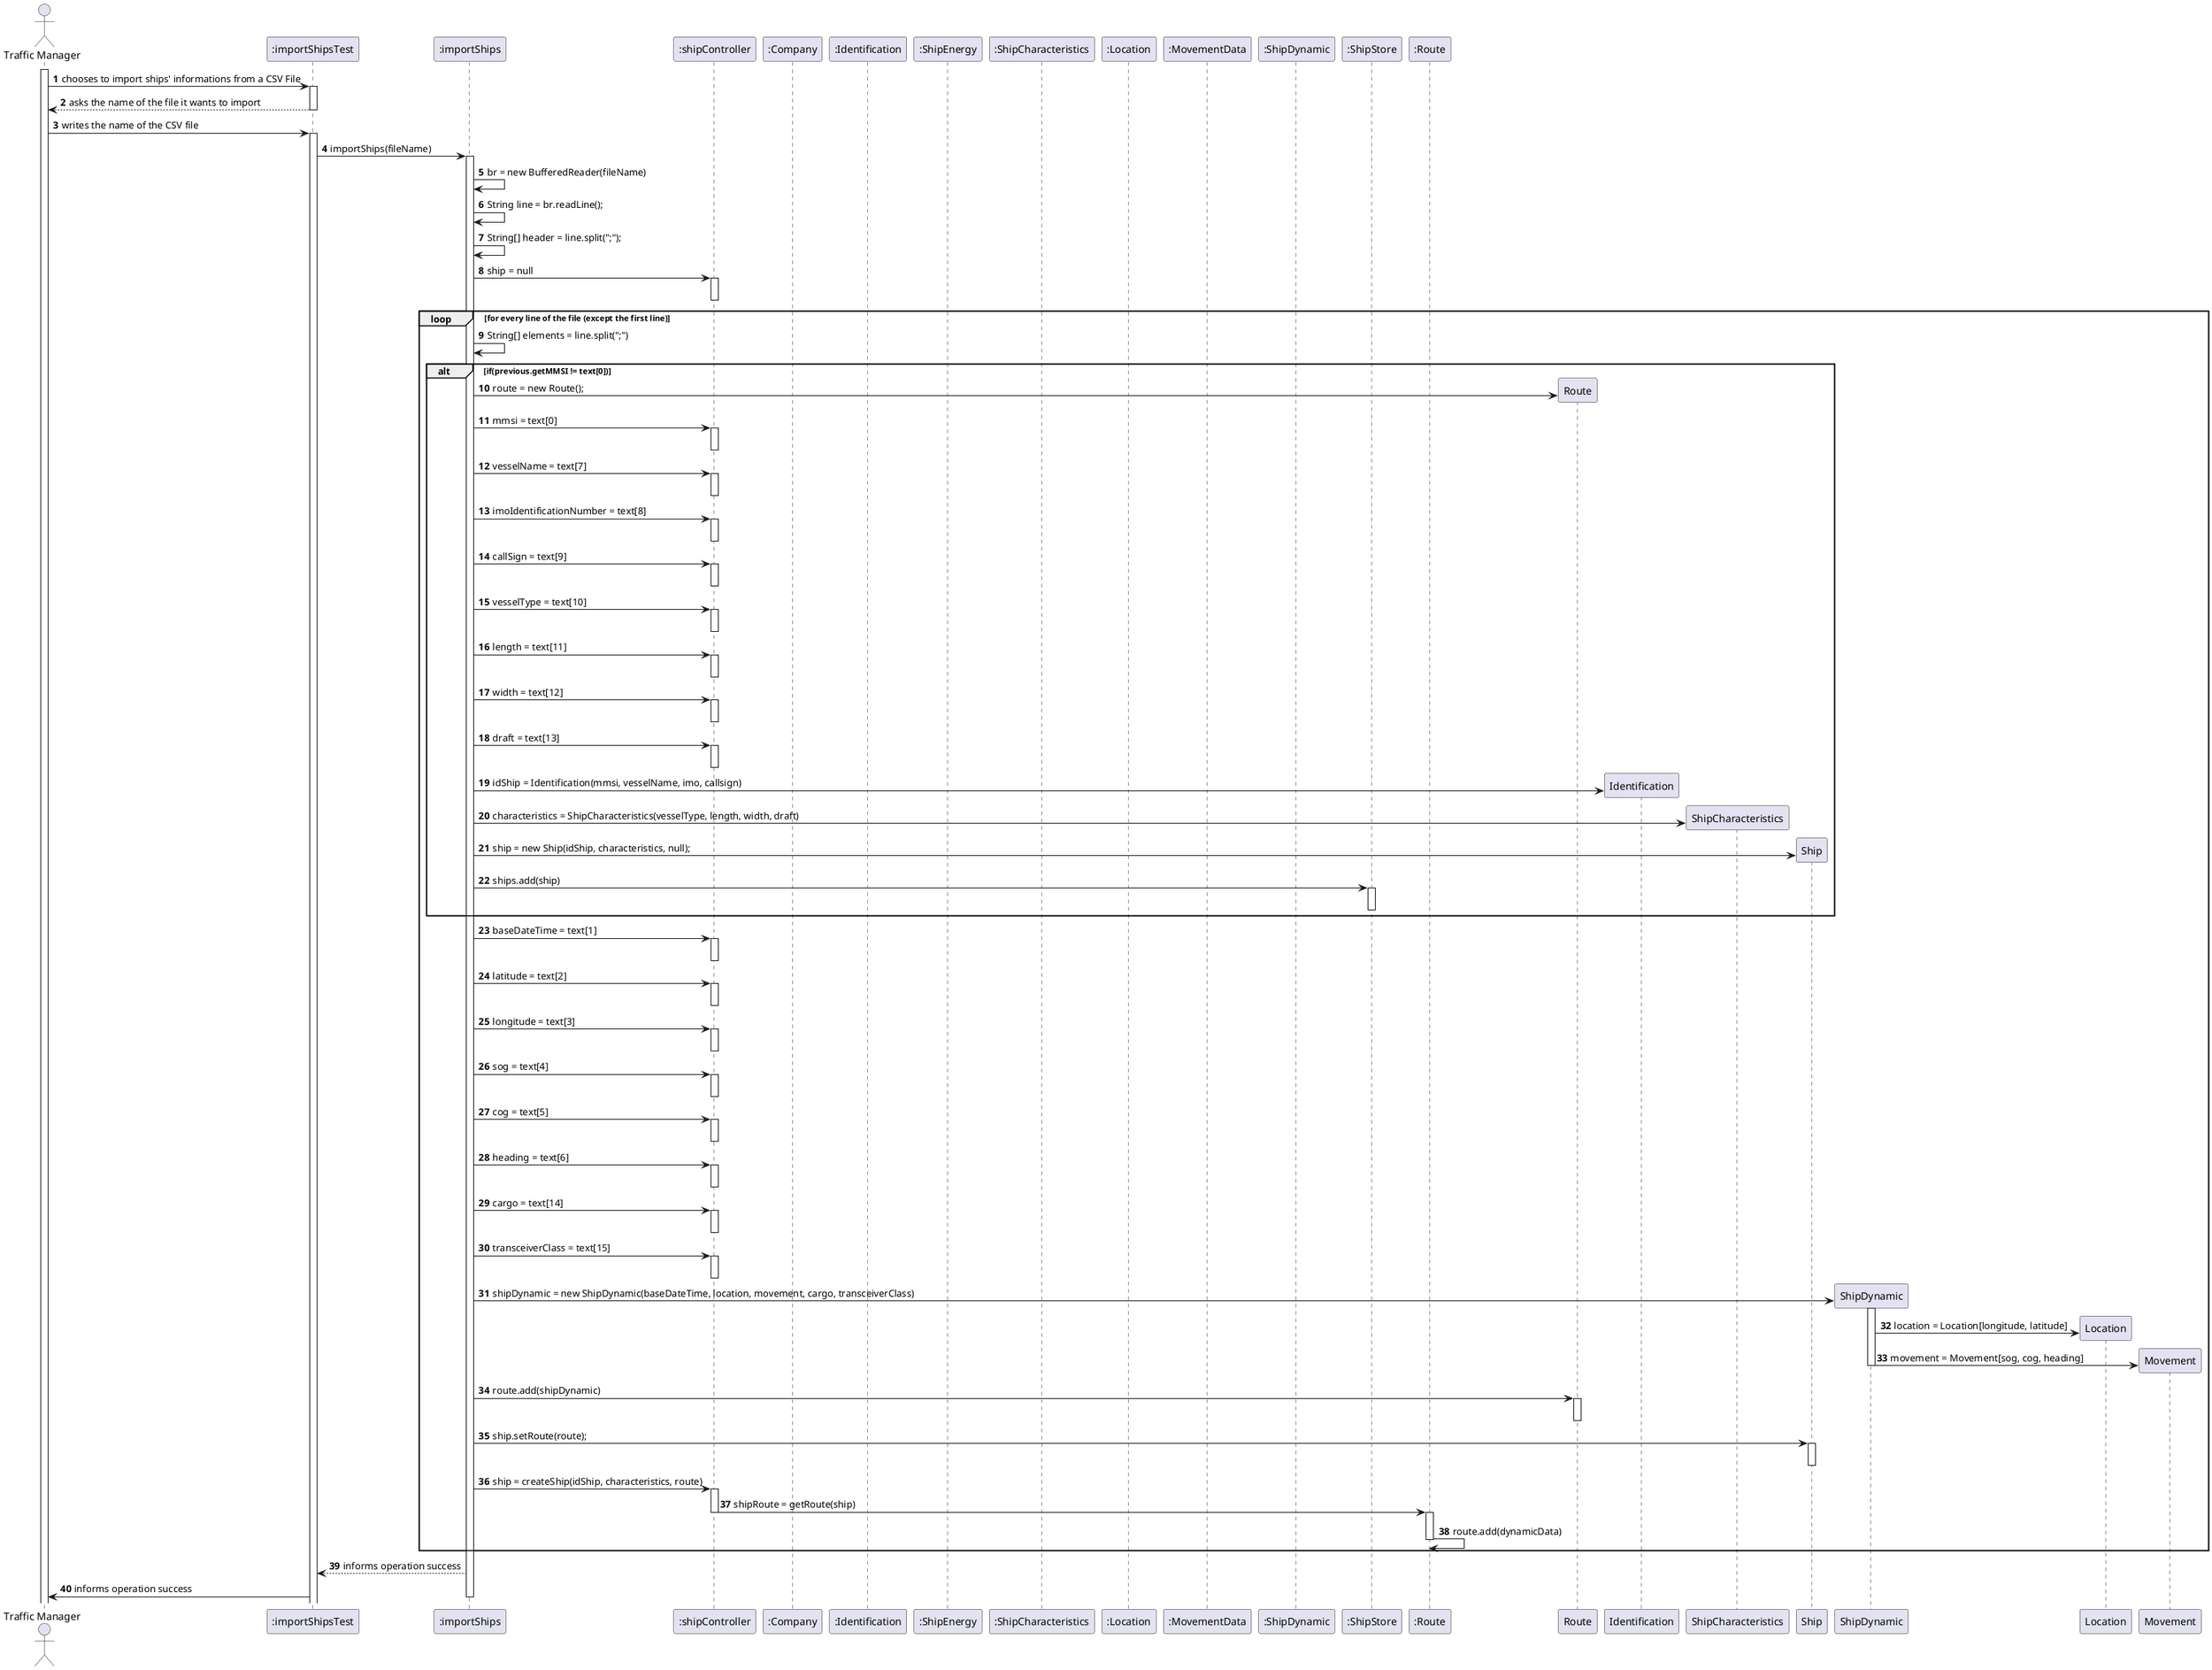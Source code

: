 <?xml version="1.0" encoding="UTF-8" standalone="no"?><svg xmlns="http://www.w3.org/2000/svg" xmlns:xlink="http://www.w3.org/1999/xlink" contentScriptType="application/ecmascript" contentStyleType="text/css" height="2336px" preserveAspectRatio="none" style="width:2566px;height:2336px;background:#FFFFFF;" version="1.1" viewBox="0 0 2566 2336" width="2566px" zoomAndPan="magnify"><defs><filter height="300%" id="f2mesfs4e1bmg" width="300%" x="-1" y="-1"><feGaussianBlur result="blurOut" stdDeviation="2.0"/><feColorMatrix in="blurOut" result="blurOut2" type="matrix" values="0 0 0 0 0 0 0 0 0 0 0 0 0 0 0 0 0 0 .4 0"/><feOffset dx="4.0" dy="4.0" in="blurOut2" result="blurOut3"/><feBlend in="SourceGraphic" in2="blurOut3" mode="normal"/></filter></defs><g><rect fill="#FFFFFF" filter="url(#f2mesfs4e1bmg)" height="2145.2266" style="stroke:#A80036;stroke-width:1.0;" width="10" x="59" y="98.2969"/><rect fill="#FFFFFF" filter="url(#f2mesfs4e1bmg)" height="29.1328" style="stroke:#A80036;stroke-width:1.0;" width="10" x="444" y="119.4297"/><rect fill="#FFFFFF" filter="url(#f2mesfs4e1bmg)" height="2065.8281" style="stroke:#A80036;stroke-width:1.0;" width="10" x="444" y="177.6953"/><rect fill="#FFFFFF" filter="url(#f2mesfs4e1bmg)" height="2027.6953" style="stroke:#A80036;stroke-width:1.0;" width="10" x="669" y="206.8281"/><rect fill="#FFFFFF" filter="url(#f2mesfs4e1bmg)" height="28" style="stroke:#A80036;stroke-width:1.0;" width="10" x="1175" y="370.3594"/><rect fill="#FFFFFF" filter="url(#f2mesfs4e1bmg)" height="30" style="stroke:#A80036;stroke-width:1.0;" width="10" x="1175" y="554.0234"/><rect fill="#FFFFFF" filter="url(#f2mesfs4e1bmg)" height="30" style="stroke:#A80036;stroke-width:1.0;" width="10" x="1175" y="613.1563"/><rect fill="#FFFFFF" filter="url(#f2mesfs4e1bmg)" height="30" style="stroke:#A80036;stroke-width:1.0;" width="10" x="1175" y="672.2891"/><rect fill="#FFFFFF" filter="url(#f2mesfs4e1bmg)" height="30" style="stroke:#A80036;stroke-width:1.0;" width="10" x="1175" y="731.4219"/><rect fill="#FFFFFF" filter="url(#f2mesfs4e1bmg)" height="30" style="stroke:#A80036;stroke-width:1.0;" width="10" x="1175" y="790.5547"/><rect fill="#FFFFFF" filter="url(#f2mesfs4e1bmg)" height="30" style="stroke:#A80036;stroke-width:1.0;" width="10" x="1175" y="849.6875"/><rect fill="#FFFFFF" filter="url(#f2mesfs4e1bmg)" height="30" style="stroke:#A80036;stroke-width:1.0;" width="10" x="1175" y="908.8203"/><rect fill="#FFFFFF" filter="url(#f2mesfs4e1bmg)" height="30" style="stroke:#A80036;stroke-width:1.0;" width="10" x="1175" y="967.9531"/><rect fill="#FFFFFF" filter="url(#f2mesfs4e1bmg)" height="30" style="stroke:#A80036;stroke-width:1.0;" width="10" x="1175" y="1027.0859"/><rect fill="#FFFFFF" filter="url(#f2mesfs4e1bmg)" height="30" style="stroke:#A80036;stroke-width:1.0;" width="10" x="1175" y="1086.2188"/><rect fill="#FFFFFF" filter="url(#f2mesfs4e1bmg)" height="15" style="stroke:#A80036;stroke-width:1.0;" width="10" x="1175" y="1310.375"/><rect fill="#FFFFFF" filter="url(#f2mesfs4e1bmg)" height="30" style="stroke:#A80036;stroke-width:1.0;" width="10" x="1175" y="1346.5078"/><rect fill="#FFFFFF" filter="url(#f2mesfs4e1bmg)" height="30" style="stroke:#A80036;stroke-width:1.0;" width="10" x="1175" y="1405.6406"/><rect fill="#FFFFFF" filter="url(#f2mesfs4e1bmg)" height="30" style="stroke:#A80036;stroke-width:1.0;" width="10" x="1175" y="1464.7734"/><rect fill="#FFFFFF" filter="url(#f2mesfs4e1bmg)" height="30" style="stroke:#A80036;stroke-width:1.0;" width="10" x="1175" y="1523.9063"/><rect fill="#FFFFFF" filter="url(#f2mesfs4e1bmg)" height="30" style="stroke:#A80036;stroke-width:1.0;" width="10" x="1175" y="1583.0391"/><rect fill="#FFFFFF" filter="url(#f2mesfs4e1bmg)" height="30" style="stroke:#A80036;stroke-width:1.0;" width="10" x="1175" y="1642.1719"/><rect fill="#FFFFFF" filter="url(#f2mesfs4e1bmg)" height="30" style="stroke:#A80036;stroke-width:1.0;" width="10" x="1175" y="1701.3047"/><rect fill="#FFFFFF" filter="url(#f2mesfs4e1bmg)" height="30" style="stroke:#A80036;stroke-width:1.0;" width="10" x="1175" y="1760.4375"/><rect fill="#FFFFFF" filter="url(#f2mesfs4e1bmg)" height="64.2656" style="stroke:#A80036;stroke-width:1.0;" width="10" x="1175" y="1955.4609"/><rect fill="#FFFFFF" filter="url(#f2mesfs4e1bmg)" height="29.1328" style="stroke:#A80036;stroke-width:1.0;" width="10" x="1175" y="2055.8594"/><rect fill="#FFFFFF" filter="url(#f2mesfs4e1bmg)" height="99.2656" style="stroke:#A80036;stroke-width:1.0;" width="10" x="2180.5" y="2084.9922"/><rect fill="#FFFFFF" filter="url(#f2mesfs4e1bmg)" height="35.1328" style="stroke:#A80036;stroke-width:1.0;" width="10" x="2344.5" y="1984.5938"/><rect fill="#FFFFFF" filter="url(#f2mesfs4e1bmg)" height="1727.7656" style="stroke:#000000;stroke-width:2.0;" width="1954.5" x="598" y="449.4922"/><rect fill="#FFFFFF" filter="url(#f2mesfs4e1bmg)" height="802.6172" style="stroke:#000000;stroke-width:2.0;" width="1164" x="608" y="515.7578"/><line style="stroke:#A80036;stroke-width:1.0;stroke-dasharray:5.0,5.0;" x1="64" x2="64" y1="88.2969" y2="2252.5234"/><line style="stroke:#A80036;stroke-width:1.0;stroke-dasharray:5.0,5.0;" x1="449" x2="449" y1="88.2969" y2="2252.5234"/><line style="stroke:#A80036;stroke-width:1.0;stroke-dasharray:5.0,5.0;" x1="674" x2="674" y1="88.2969" y2="2252.5234"/><line style="stroke:#A80036;stroke-width:1.0;stroke-dasharray:5.0,5.0;" x1="1180" x2="1180" y1="88.2969" y2="2252.5234"/><line style="stroke:#A80036;stroke-width:1.0;stroke-dasharray:5.0,5.0;" x1="1298" x2="1298" y1="88.2969" y2="2252.5234"/><line style="stroke:#A80036;stroke-width:1.0;stroke-dasharray:5.0,5.0;" x1="1414" x2="1414" y1="1186" y2="2252.5234"/><line style="stroke:#A80036;stroke-width:1.0;stroke-dasharray:5.0,5.0;" x1="1536" x2="1536" y1="1231.2969" y2="2252.5234"/><line style="stroke:#A80036;stroke-width:1.0;stroke-dasharray:5.0,5.0;" x1="1680" x2="1680" y1="1276.5938" y2="2252.5234"/><line style="stroke:#A80036;stroke-width:1.0;stroke-dasharray:5.0,5.0;" x1="1814" x2="1814" y1="1831.0859" y2="2252.5234"/><line style="stroke:#A80036;stroke-width:1.0;stroke-dasharray:5.0,5.0;" x1="1934" x2="1934" y1="1876.3828" y2="2252.5234"/><line style="stroke:#A80036;stroke-width:1.0;stroke-dasharray:5.0,5.0;" x1="2069" x2="2069" y1="1921.6797" y2="2252.5234"/><line style="stroke:#A80036;stroke-width:1.0;stroke-dasharray:5.0,5.0;" x1="2185" x2="2185" y1="88.2969" y2="2252.5234"/><line style="stroke:#A80036;stroke-width:1.0;stroke-dasharray:5.0,5.0;" x1="2349.5" x2="2349.5" y1="88.2969" y2="2252.5234"/><text fill="#000000" font-family="sans-serif" font-size="14" lengthAdjust="spacing" textLength="112" x="5" y="84.9951">Traffic Manager</text><ellipse cx="64" cy="15" fill="#FEFECE" filter="url(#f2mesfs4e1bmg)" rx="8" ry="8" style="stroke:#A80036;stroke-width:2.0;"/><path d="M64,23 L64,50 M51,31 L77,31 M64,50 L51,65 M64,50 L77,65 " fill="none" filter="url(#f2mesfs4e1bmg)" style="stroke:#A80036;stroke-width:2.0;"/><text fill="#000000" font-family="sans-serif" font-size="14" lengthAdjust="spacing" textLength="112" x="5" y="2264.5186">Traffic Manager</text><ellipse cx="64" cy="2277.8203" fill="#FEFECE" filter="url(#f2mesfs4e1bmg)" rx="8" ry="8" style="stroke:#A80036;stroke-width:2.0;"/><path d="M64,2285.8203 L64,2312.8203 M51,2293.8203 L77,2293.8203 M64,2312.8203 L51,2327.8203 M64,2312.8203 L77,2327.8203 " fill="none" filter="url(#f2mesfs4e1bmg)" style="stroke:#A80036;stroke-width:2.0;"/><rect fill="#FEFECE" filter="url(#f2mesfs4e1bmg)" height="30.2969" style="stroke:#A80036;stroke-width:1.5;" width="140" x="377" y="53"/><text fill="#000000" font-family="sans-serif" font-size="14" lengthAdjust="spacing" textLength="126" x="384" y="72.9951">:importShipsTest</text><rect fill="#FEFECE" filter="url(#f2mesfs4e1bmg)" height="30.2969" style="stroke:#A80036;stroke-width:1.5;" width="140" x="377" y="2251.5234"/><text fill="#000000" font-family="sans-serif" font-size="14" lengthAdjust="spacing" textLength="126" x="384" y="2271.5186">:importShipsTest</text><rect fill="#FEFECE" filter="url(#f2mesfs4e1bmg)" height="30.2969" style="stroke:#A80036;stroke-width:1.5;" width="108" x="618" y="53"/><text fill="#000000" font-family="sans-serif" font-size="14" lengthAdjust="spacing" textLength="94" x="625" y="72.9951">:importShips</text><rect fill="#FEFECE" filter="url(#f2mesfs4e1bmg)" height="30.2969" style="stroke:#A80036;stroke-width:1.5;" width="108" x="618" y="2251.5234"/><text fill="#000000" font-family="sans-serif" font-size="14" lengthAdjust="spacing" textLength="94" x="625" y="2271.5186">:importShips</text><rect fill="#FEFECE" filter="url(#f2mesfs4e1bmg)" height="30.2969" style="stroke:#A80036;stroke-width:1.5;" width="122" x="1117" y="53"/><text fill="#000000" font-family="sans-serif" font-size="14" lengthAdjust="spacing" textLength="108" x="1124" y="72.9951">:shipController</text><rect fill="#FEFECE" filter="url(#f2mesfs4e1bmg)" height="30.2969" style="stroke:#A80036;stroke-width:1.5;" width="122" x="1117" y="2251.5234"/><text fill="#000000" font-family="sans-serif" font-size="14" lengthAdjust="spacing" textLength="108" x="1124" y="2271.5186">:shipController</text><rect fill="#FEFECE" filter="url(#f2mesfs4e1bmg)" height="30.2969" style="stroke:#A80036;stroke-width:1.5;" width="87" x="1253" y="53"/><text fill="#000000" font-family="sans-serif" font-size="14" lengthAdjust="spacing" textLength="73" x="1260" y="72.9951">:Company</text><rect fill="#FEFECE" filter="url(#f2mesfs4e1bmg)" height="30.2969" style="stroke:#A80036;stroke-width:1.5;" width="87" x="1253" y="2251.5234"/><text fill="#000000" font-family="sans-serif" font-size="14" lengthAdjust="spacing" textLength="73" x="1260" y="2271.5186">:Company</text><rect fill="#FEFECE" filter="url(#f2mesfs4e1bmg)" height="30.2969" style="stroke:#A80036;stroke-width:1.5;" width="116" x="1354" y="2251.5234"/><text fill="#000000" font-family="sans-serif" font-size="14" lengthAdjust="spacing" textLength="102" x="1361" y="2271.5186">:Identification</text><rect fill="#FEFECE" filter="url(#f2mesfs4e1bmg)" height="30.2969" style="stroke:#A80036;stroke-width:1.5;" width="101" x="1484" y="2251.5234"/><text fill="#000000" font-family="sans-serif" font-size="14" lengthAdjust="spacing" textLength="87" x="1491" y="2271.5186">:ShipEnergy</text><rect fill="#FEFECE" filter="url(#f2mesfs4e1bmg)" height="30.2969" style="stroke:#A80036;stroke-width:1.5;" width="159" x="1599" y="2251.5234"/><text fill="#000000" font-family="sans-serif" font-size="14" lengthAdjust="spacing" textLength="145" x="1606" y="2271.5186">:ShipCharacteristics</text><rect fill="#FEFECE" filter="url(#f2mesfs4e1bmg)" height="30.2969" style="stroke:#A80036;stroke-width:1.5;" width="81" x="1772" y="2251.5234"/><text fill="#000000" font-family="sans-serif" font-size="14" lengthAdjust="spacing" textLength="67" x="1779" y="2271.5186">:Location</text><rect fill="#FEFECE" filter="url(#f2mesfs4e1bmg)" height="30.2969" style="stroke:#A80036;stroke-width:1.5;" width="130" x="1867" y="2251.5234"/><text fill="#000000" font-family="sans-serif" font-size="14" lengthAdjust="spacing" textLength="116" x="1874" y="2271.5186">:MovementData</text><rect fill="#FEFECE" filter="url(#f2mesfs4e1bmg)" height="30.2969" style="stroke:#A80036;stroke-width:1.5;" width="113" x="2011" y="2251.5234"/><text fill="#000000" font-family="sans-serif" font-size="14" lengthAdjust="spacing" textLength="99" x="2018" y="2271.5186">:ShipDynamic</text><rect fill="#FEFECE" filter="url(#f2mesfs4e1bmg)" height="30.2969" style="stroke:#A80036;stroke-width:1.5;" width="91" x="2138" y="53"/><text fill="#000000" font-family="sans-serif" font-size="14" lengthAdjust="spacing" textLength="77" x="2145" y="72.9951">:ShipStore</text><rect fill="#FEFECE" filter="url(#f2mesfs4e1bmg)" height="30.2969" style="stroke:#A80036;stroke-width:1.5;" width="91" x="2138" y="2251.5234"/><text fill="#000000" font-family="sans-serif" font-size="14" lengthAdjust="spacing" textLength="77" x="2145" y="2271.5186">:ShipStore</text><rect fill="#FEFECE" filter="url(#f2mesfs4e1bmg)" height="30.2969" style="stroke:#A80036;stroke-width:1.5;" width="62" x="2316.5" y="53"/><text fill="#000000" font-family="sans-serif" font-size="14" lengthAdjust="spacing" textLength="48" x="2323.5" y="72.9951">:Route</text><rect fill="#FEFECE" filter="url(#f2mesfs4e1bmg)" height="30.2969" style="stroke:#A80036;stroke-width:1.5;" width="62" x="2316.5" y="2251.5234"/><text fill="#000000" font-family="sans-serif" font-size="14" lengthAdjust="spacing" textLength="48" x="2323.5" y="2271.5186">:Route</text><rect fill="#FFFFFF" filter="url(#f2mesfs4e1bmg)" height="2145.2266" style="stroke:#A80036;stroke-width:1.0;" width="10" x="59" y="98.2969"/><rect fill="#FFFFFF" filter="url(#f2mesfs4e1bmg)" height="29.1328" style="stroke:#A80036;stroke-width:1.0;" width="10" x="444" y="119.4297"/><rect fill="#FFFFFF" filter="url(#f2mesfs4e1bmg)" height="2065.8281" style="stroke:#A80036;stroke-width:1.0;" width="10" x="444" y="177.6953"/><rect fill="#FFFFFF" filter="url(#f2mesfs4e1bmg)" height="2027.6953" style="stroke:#A80036;stroke-width:1.0;" width="10" x="669" y="206.8281"/><rect fill="#FFFFFF" filter="url(#f2mesfs4e1bmg)" height="28" style="stroke:#A80036;stroke-width:1.0;" width="10" x="1175" y="370.3594"/><rect fill="#FFFFFF" filter="url(#f2mesfs4e1bmg)" height="30" style="stroke:#A80036;stroke-width:1.0;" width="10" x="1175" y="554.0234"/><rect fill="#FFFFFF" filter="url(#f2mesfs4e1bmg)" height="30" style="stroke:#A80036;stroke-width:1.0;" width="10" x="1175" y="613.1563"/><rect fill="#FFFFFF" filter="url(#f2mesfs4e1bmg)" height="30" style="stroke:#A80036;stroke-width:1.0;" width="10" x="1175" y="672.2891"/><rect fill="#FFFFFF" filter="url(#f2mesfs4e1bmg)" height="30" style="stroke:#A80036;stroke-width:1.0;" width="10" x="1175" y="731.4219"/><rect fill="#FFFFFF" filter="url(#f2mesfs4e1bmg)" height="30" style="stroke:#A80036;stroke-width:1.0;" width="10" x="1175" y="790.5547"/><rect fill="#FFFFFF" filter="url(#f2mesfs4e1bmg)" height="30" style="stroke:#A80036;stroke-width:1.0;" width="10" x="1175" y="849.6875"/><rect fill="#FFFFFF" filter="url(#f2mesfs4e1bmg)" height="30" style="stroke:#A80036;stroke-width:1.0;" width="10" x="1175" y="908.8203"/><rect fill="#FFFFFF" filter="url(#f2mesfs4e1bmg)" height="30" style="stroke:#A80036;stroke-width:1.0;" width="10" x="1175" y="967.9531"/><rect fill="#FFFFFF" filter="url(#f2mesfs4e1bmg)" height="30" style="stroke:#A80036;stroke-width:1.0;" width="10" x="1175" y="1027.0859"/><rect fill="#FFFFFF" filter="url(#f2mesfs4e1bmg)" height="30" style="stroke:#A80036;stroke-width:1.0;" width="10" x="1175" y="1086.2188"/><rect fill="#FFFFFF" filter="url(#f2mesfs4e1bmg)" height="15" style="stroke:#A80036;stroke-width:1.0;" width="10" x="1175" y="1310.375"/><rect fill="#FFFFFF" filter="url(#f2mesfs4e1bmg)" height="30" style="stroke:#A80036;stroke-width:1.0;" width="10" x="1175" y="1346.5078"/><rect fill="#FFFFFF" filter="url(#f2mesfs4e1bmg)" height="30" style="stroke:#A80036;stroke-width:1.0;" width="10" x="1175" y="1405.6406"/><rect fill="#FFFFFF" filter="url(#f2mesfs4e1bmg)" height="30" style="stroke:#A80036;stroke-width:1.0;" width="10" x="1175" y="1464.7734"/><rect fill="#FFFFFF" filter="url(#f2mesfs4e1bmg)" height="30" style="stroke:#A80036;stroke-width:1.0;" width="10" x="1175" y="1523.9063"/><rect fill="#FFFFFF" filter="url(#f2mesfs4e1bmg)" height="30" style="stroke:#A80036;stroke-width:1.0;" width="10" x="1175" y="1583.0391"/><rect fill="#FFFFFF" filter="url(#f2mesfs4e1bmg)" height="30" style="stroke:#A80036;stroke-width:1.0;" width="10" x="1175" y="1642.1719"/><rect fill="#FFFFFF" filter="url(#f2mesfs4e1bmg)" height="30" style="stroke:#A80036;stroke-width:1.0;" width="10" x="1175" y="1701.3047"/><rect fill="#FFFFFF" filter="url(#f2mesfs4e1bmg)" height="30" style="stroke:#A80036;stroke-width:1.0;" width="10" x="1175" y="1760.4375"/><rect fill="#FFFFFF" filter="url(#f2mesfs4e1bmg)" height="64.2656" style="stroke:#A80036;stroke-width:1.0;" width="10" x="1175" y="1955.4609"/><rect fill="#FFFFFF" filter="url(#f2mesfs4e1bmg)" height="29.1328" style="stroke:#A80036;stroke-width:1.0;" width="10" x="1175" y="2055.8594"/><rect fill="#FFFFFF" filter="url(#f2mesfs4e1bmg)" height="99.2656" style="stroke:#A80036;stroke-width:1.0;" width="10" x="2180.5" y="2084.9922"/><rect fill="#FFFFFF" filter="url(#f2mesfs4e1bmg)" height="35.1328" style="stroke:#A80036;stroke-width:1.0;" width="10" x="2344.5" y="1984.5938"/><polygon fill="#A80036" points="432,115.4297,442,119.4297,432,123.4297,436,119.4297" style="stroke:#A80036;stroke-width:1.0;"/><line style="stroke:#A80036;stroke-width:1.0;" x1="69" x2="438" y1="119.4297" y2="119.4297"/><text fill="#000000" font-family="sans-serif" font-size="13" font-weight="bold" lengthAdjust="spacing" textLength="9" x="76" y="114.3638">1</text><text fill="#000000" font-family="sans-serif" font-size="13" lengthAdjust="spacing" textLength="343" x="89" y="114.3638">chooses to import ships' informations from a CSV File</text><polygon fill="#A80036" points="80,144.5625,70,148.5625,80,152.5625,76,148.5625" style="stroke:#A80036;stroke-width:1.0;"/><line style="stroke:#A80036;stroke-width:1.0;stroke-dasharray:2.0,2.0;" x1="74" x2="448" y1="148.5625" y2="148.5625"/><text fill="#000000" font-family="sans-serif" font-size="13" font-weight="bold" lengthAdjust="spacing" textLength="9" x="86" y="143.4966">2</text><text fill="#000000" font-family="sans-serif" font-size="13" lengthAdjust="spacing" textLength="278" x="99" y="143.4966">asks the name of the file it wants to import</text><polygon fill="#A80036" points="432,173.6953,442,177.6953,432,181.6953,436,177.6953" style="stroke:#A80036;stroke-width:1.0;"/><line style="stroke:#A80036;stroke-width:1.0;" x1="69" x2="438" y1="177.6953" y2="177.6953"/><text fill="#000000" font-family="sans-serif" font-size="13" font-weight="bold" lengthAdjust="spacing" textLength="8" x="76" y="172.6294">3</text><text fill="#000000" font-family="sans-serif" font-size="13" lengthAdjust="spacing" textLength="200" x="88" y="172.6294">writes the name of the CSV file</text><polygon fill="#A80036" points="657,202.8281,667,206.8281,657,210.8281,661,206.8281" style="stroke:#A80036;stroke-width:1.0;"/><line style="stroke:#A80036;stroke-width:1.0;" x1="454" x2="663" y1="206.8281" y2="206.8281"/><text fill="#000000" font-family="sans-serif" font-size="13" font-weight="bold" lengthAdjust="spacing" textLength="9" x="461" y="201.7622">4</text><text fill="#000000" font-family="sans-serif" font-size="13" lengthAdjust="spacing" textLength="169" x="474" y="201.7622">new importShips (filePath)</text><line style="stroke:#A80036;stroke-width:1.0;" x1="679" x2="721" y1="235.9609" y2="235.9609"/><line style="stroke:#A80036;stroke-width:1.0;" x1="721" x2="721" y1="235.9609" y2="248.9609"/><line style="stroke:#A80036;stroke-width:1.0;" x1="680" x2="721" y1="248.9609" y2="248.9609"/><polygon fill="#A80036" points="690,244.9609,680,248.9609,690,252.9609,686,248.9609" style="stroke:#A80036;stroke-width:1.0;"/><text fill="#000000" font-family="sans-serif" font-size="13" font-weight="bold" lengthAdjust="spacing" textLength="9" x="686" y="230.895">5</text><text fill="#000000" font-family="sans-serif" font-size="13" lengthAdjust="spacing" textLength="204" x="699" y="230.895">File archive = new File (filePath)</text><line style="stroke:#A80036;stroke-width:1.0;" x1="679" x2="721" y1="278.0938" y2="278.0938"/><line style="stroke:#A80036;stroke-width:1.0;" x1="721" x2="721" y1="278.0938" y2="291.0938"/><line style="stroke:#A80036;stroke-width:1.0;" x1="680" x2="721" y1="291.0938" y2="291.0938"/><polygon fill="#A80036" points="690,287.0938,680,291.0938,690,295.0938,686,291.0938" style="stroke:#A80036;stroke-width:1.0;"/><text fill="#000000" font-family="sans-serif" font-size="13" font-weight="bold" lengthAdjust="spacing" textLength="9" x="686" y="273.0278">6</text><text fill="#000000" font-family="sans-serif" font-size="13" lengthAdjust="spacing" textLength="200" x="699" y="273.0278">reader = new Scanner(archive)</text><line style="stroke:#A80036;stroke-width:1.0;" x1="679" x2="721" y1="320.2266" y2="320.2266"/><line style="stroke:#A80036;stroke-width:1.0;" x1="721" x2="721" y1="320.2266" y2="333.2266"/><line style="stroke:#A80036;stroke-width:1.0;" x1="680" x2="721" y1="333.2266" y2="333.2266"/><polygon fill="#A80036" points="690,329.2266,680,333.2266,690,337.2266,686,333.2266" style="stroke:#A80036;stroke-width:1.0;"/><text fill="#000000" font-family="sans-serif" font-size="13" font-weight="bold" lengthAdjust="spacing" textLength="9" x="686" y="315.1606">7</text><text fill="#000000" font-family="sans-serif" font-size="13" lengthAdjust="spacing" textLength="197" x="699" y="315.1606">String line = reader.nextLine();</text><line style="stroke:#A80036;stroke-width:1.0;" x1="684" x2="726" y1="362.3594" y2="362.3594"/><line style="stroke:#A80036;stroke-width:1.0;" x1="726" x2="726" y1="362.3594" y2="375.3594"/><line style="stroke:#A80036;stroke-width:1.0;" x1="685" x2="726" y1="375.3594" y2="375.3594"/><polygon fill="#A80036" points="695,371.3594,685,375.3594,695,379.3594,691,375.3594" style="stroke:#A80036;stroke-width:1.0;"/><text fill="#000000" font-family="sans-serif" font-size="13" font-weight="bold" lengthAdjust="spacing" textLength="9" x="691" y="357.2935">8</text><text fill="#000000" font-family="sans-serif" font-size="13" lengthAdjust="spacing" textLength="196" x="704" y="357.2935">String[] header = line.split(";");</text><polygon fill="#A80036" points="1168,430.4922,1178,434.4922,1168,438.4922,1172,434.4922" style="stroke:#A80036;stroke-width:1.0;"/><line style="stroke:#A80036;stroke-width:1.0;" x1="679" x2="1174" y1="434.4922" y2="434.4922"/><text fill="#000000" font-family="sans-serif" font-size="13" font-weight="bold" lengthAdjust="spacing" textLength="9" x="686" y="429.4263">9</text><text fill="#000000" font-family="sans-serif" font-size="13" lengthAdjust="spacing" textLength="66" x="699" y="429.4263">ship = null</text><path d="M598,449.4922 L676,449.4922 L676,456.4922 L666,466.4922 L598,466.4922 L598,449.4922 " fill="#EEEEEE" style="stroke:#000000;stroke-width:1.0;"/><rect fill="none" height="1727.7656" style="stroke:#000000;stroke-width:2.0;" width="1954.5" x="598" y="449.4922"/><text fill="#000000" font-family="sans-serif" font-size="13" font-weight="bold" lengthAdjust="spacing" textLength="33" x="613" y="462.5591">loop</text><text fill="#000000" font-family="sans-serif" font-size="11" font-weight="bold" lengthAdjust="spacing" textLength="323" x="691" y="461.7026">[for every line of the file (except the first line)]</text><line style="stroke:#A80036;stroke-width:1.0;" x1="679" x2="721" y1="487.7578" y2="487.7578"/><line style="stroke:#A80036;stroke-width:1.0;" x1="721" x2="721" y1="487.7578" y2="500.7578"/><line style="stroke:#A80036;stroke-width:1.0;" x1="680" x2="721" y1="500.7578" y2="500.7578"/><polygon fill="#A80036" points="690,496.7578,680,500.7578,690,504.7578,686,500.7578" style="stroke:#A80036;stroke-width:1.0;"/><text fill="#000000" font-family="sans-serif" font-size="13" font-weight="bold" lengthAdjust="spacing" textLength="19" x="686" y="482.6919">10</text><text fill="#000000" font-family="sans-serif" font-size="13" lengthAdjust="spacing" textLength="172" x="709" y="482.6919">String[] text = line.split(";")</text><path d="M608,515.7578 L674,515.7578 L674,522.7578 L664,532.7578 L608,532.7578 L608,515.7578 " fill="#EEEEEE" style="stroke:#000000;stroke-width:1.0;"/><rect fill="none" height="802.6172" style="stroke:#000000;stroke-width:2.0;" width="1164" x="608" y="515.7578"/><text fill="#000000" font-family="sans-serif" font-size="13" font-weight="bold" lengthAdjust="spacing" textLength="21" x="623" y="528.8247">alt</text><text fill="#000000" font-family="sans-serif" font-size="11" font-weight="bold" lengthAdjust="spacing" textLength="220" x="689" y="527.9683">[if(previous.getMMSI != text[0])]</text><polygon fill="#A80036" points="1163,550.0234,1173,554.0234,1163,558.0234,1167,554.0234" style="stroke:#A80036;stroke-width:1.0;"/><line style="stroke:#A80036;stroke-width:1.0;" x1="679" x2="1169" y1="554.0234" y2="554.0234"/><text fill="#000000" font-family="sans-serif" font-size="13" font-weight="bold" lengthAdjust="spacing" textLength="18" x="686" y="548.9575">11</text><text fill="#000000" font-family="sans-serif" font-size="13" lengthAdjust="spacing" textLength="98" x="708" y="548.9575">mmsi = text[0]</text><polygon fill="#A80036" points="1163,609.1563,1173,613.1563,1163,617.1563,1167,613.1563" style="stroke:#A80036;stroke-width:1.0;"/><line style="stroke:#A80036;stroke-width:1.0;" x1="679" x2="1169" y1="613.1563" y2="613.1563"/><text fill="#000000" font-family="sans-serif" font-size="13" font-weight="bold" lengthAdjust="spacing" textLength="18" x="686" y="608.0903">12</text><text fill="#000000" font-family="sans-serif" font-size="13" lengthAdjust="spacing" textLength="141" x="708" y="608.0903">vesselName = text[7]</text><polygon fill="#A80036" points="1163,668.2891,1173,672.2891,1163,676.2891,1167,672.2891" style="stroke:#A80036;stroke-width:1.0;"/><line style="stroke:#A80036;stroke-width:1.0;" x1="679" x2="1169" y1="672.2891" y2="672.2891"/><text fill="#000000" font-family="sans-serif" font-size="13" font-weight="bold" lengthAdjust="spacing" textLength="17" x="686" y="667.2231">13</text><text fill="#000000" font-family="sans-serif" font-size="13" lengthAdjust="spacing" textLength="219" x="707" y="667.2231">imoIdentificationNumber = text[8]</text><polygon fill="#A80036" points="1163,727.4219,1173,731.4219,1163,735.4219,1167,731.4219" style="stroke:#A80036;stroke-width:1.0;"/><line style="stroke:#A80036;stroke-width:1.0;" x1="679" x2="1169" y1="731.4219" y2="731.4219"/><text fill="#000000" font-family="sans-serif" font-size="13" font-weight="bold" lengthAdjust="spacing" textLength="18" x="686" y="726.356">14</text><text fill="#000000" font-family="sans-serif" font-size="13" lengthAdjust="spacing" textLength="286" x="708" y="726.356">numberOfEnergyGenerators = text[naotem]</text><polygon fill="#A80036" points="1163,786.5547,1173,790.5547,1163,794.5547,1167,790.5547" style="stroke:#A80036;stroke-width:1.0;"/><line style="stroke:#A80036;stroke-width:1.0;" x1="679" x2="1169" y1="790.5547" y2="790.5547"/><text fill="#000000" font-family="sans-serif" font-size="13" font-weight="bold" lengthAdjust="spacing" textLength="18" x="686" y="785.4888">15</text><text fill="#000000" font-family="sans-serif" font-size="13" lengthAdjust="spacing" textLength="251" x="708" y="785.4888">generatorPowerOutput = text[naotem]</text><polygon fill="#A80036" points="1163,845.6875,1173,849.6875,1163,853.6875,1167,849.6875" style="stroke:#A80036;stroke-width:1.0;"/><line style="stroke:#A80036;stroke-width:1.0;" x1="679" x2="1169" y1="849.6875" y2="849.6875"/><text fill="#000000" font-family="sans-serif" font-size="13" font-weight="bold" lengthAdjust="spacing" textLength="18" x="686" y="844.6216">16</text><text fill="#000000" font-family="sans-serif" font-size="13" lengthAdjust="spacing" textLength="110" x="708" y="844.6216">callSign = text[9]</text><polygon fill="#A80036" points="1163,904.8203,1173,908.8203,1163,912.8203,1167,908.8203" style="stroke:#A80036;stroke-width:1.0;"/><line style="stroke:#A80036;stroke-width:1.0;" x1="679" x2="1169" y1="908.8203" y2="908.8203"/><text fill="#000000" font-family="sans-serif" font-size="13" font-weight="bold" lengthAdjust="spacing" textLength="18" x="686" y="903.7544">17</text><text fill="#000000" font-family="sans-serif" font-size="13" lengthAdjust="spacing" textLength="143" x="708" y="903.7544">vesselType = text[10]</text><polygon fill="#A80036" points="1163,963.9531,1173,967.9531,1163,971.9531,1167,967.9531" style="stroke:#A80036;stroke-width:1.0;"/><line style="stroke:#A80036;stroke-width:1.0;" x1="679" x2="1169" y1="967.9531" y2="967.9531"/><text fill="#000000" font-family="sans-serif" font-size="13" font-weight="bold" lengthAdjust="spacing" textLength="18" x="686" y="962.8872">18</text><text fill="#000000" font-family="sans-serif" font-size="13" lengthAdjust="spacing" textLength="110" x="708" y="962.8872">length = text[11]</text><polygon fill="#A80036" points="1163,1023.0859,1173,1027.0859,1163,1031.0859,1167,1027.0859" style="stroke:#A80036;stroke-width:1.0;"/><line style="stroke:#A80036;stroke-width:1.0;" x1="679" x2="1169" y1="1027.0859" y2="1027.0859"/><text fill="#000000" font-family="sans-serif" font-size="13" font-weight="bold" lengthAdjust="spacing" textLength="18" x="686" y="1022.02">19</text><text fill="#000000" font-family="sans-serif" font-size="13" lengthAdjust="spacing" textLength="105" x="708" y="1022.02">width = text[12]</text><polygon fill="#A80036" points="1163,1082.2188,1173,1086.2188,1163,1090.2188,1167,1086.2188" style="stroke:#A80036;stroke-width:1.0;"/><line style="stroke:#A80036;stroke-width:1.0;" x1="679" x2="1169" y1="1086.2188" y2="1086.2188"/><text fill="#000000" font-family="sans-serif" font-size="13" font-weight="bold" lengthAdjust="spacing" textLength="19" x="686" y="1081.1528">20</text><text fill="#000000" font-family="sans-serif" font-size="13" lengthAdjust="spacing" textLength="101" x="709" y="1081.1528">draft = text[13]</text><polygon fill="#A80036" points="1168,1141.3516,1178,1145.3516,1168,1149.3516,1172,1145.3516" style="stroke:#A80036;stroke-width:1.0;"/><line style="stroke:#A80036;stroke-width:1.0;" x1="679" x2="1174" y1="1145.3516" y2="1145.3516"/><text fill="#000000" font-family="sans-serif" font-size="13" font-weight="bold" lengthAdjust="spacing" textLength="18" x="686" y="1140.2856">21</text><text fill="#000000" font-family="sans-serif" font-size="13" lengthAdjust="spacing" textLength="124" x="708" y="1140.2856">capacity = text[14]</text><polygon fill="#A80036" points="1342,1170.4844,1352,1174.4844,1342,1178.4844,1346,1174.4844" style="stroke:#A80036;stroke-width:1.0;"/><line style="stroke:#A80036;stroke-width:1.0;" x1="679" x2="1348" y1="1174.4844" y2="1174.4844"/><text fill="#000000" font-family="sans-serif" font-size="13" font-weight="bold" lengthAdjust="spacing" textLength="18" x="686" y="1169.4185">22</text><text fill="#000000" font-family="sans-serif" font-size="13" lengthAdjust="spacing" textLength="492" x="708" y="1169.4185">idShip = Identification(mmsi, vesselName, imoIdentificationNumber ,callSign)</text><rect fill="#FEFECE" filter="url(#f2mesfs4e1bmg)" height="30.2969" style="stroke:#A80036;stroke-width:1.5;" width="116" x="1354" y="1153.3516"/><text fill="#000000" font-family="sans-serif" font-size="14" lengthAdjust="spacing" textLength="102" x="1361" y="1173.3467">:Identification</text><polygon fill="#A80036" points="1472,1215.7813,1482,1219.7813,1472,1223.7813,1476,1219.7813" style="stroke:#A80036;stroke-width:1.0;"/><line style="stroke:#A80036;stroke-width:1.0;" x1="679" x2="1478" y1="1219.7813" y2="1219.7813"/><text fill="#000000" font-family="sans-serif" font-size="13" font-weight="bold" lengthAdjust="spacing" textLength="17" x="686" y="1214.7153">23</text><text fill="#000000" font-family="sans-serif" font-size="13" lengthAdjust="spacing" textLength="237" x="707" y="1214.7153">energy = ShipEnergy(text[4],text[5])</text><rect fill="#FEFECE" filter="url(#f2mesfs4e1bmg)" height="30.2969" style="stroke:#A80036;stroke-width:1.5;" width="101" x="1484" y="1198.6484"/><text fill="#000000" font-family="sans-serif" font-size="14" lengthAdjust="spacing" textLength="87" x="1491" y="1218.6436">:ShipEnergy</text><polygon fill="#A80036" points="1587,1261.0781,1597,1265.0781,1587,1269.0781,1591,1265.0781" style="stroke:#A80036;stroke-width:1.0;"/><line style="stroke:#A80036;stroke-width:1.0;" x1="679" x2="1593" y1="1265.0781" y2="1265.0781"/><text fill="#000000" font-family="sans-serif" font-size="13" font-weight="bold" lengthAdjust="spacing" textLength="18" x="686" y="1260.0122">24</text><text fill="#000000" font-family="sans-serif" font-size="13" lengthAdjust="spacing" textLength="492" x="708" y="1260.0122">characteristics = ShipCharacteristics(vesselType,length,width,draft,capacity)</text><rect fill="#FEFECE" filter="url(#f2mesfs4e1bmg)" height="30.2969" style="stroke:#A80036;stroke-width:1.5;" width="159" x="1599" y="1243.9453"/><text fill="#000000" font-family="sans-serif" font-size="14" lengthAdjust="spacing" textLength="145" x="1606" y="1263.9404">:ShipCharacteristics</text><polygon fill="#A80036" points="1163,1306.375,1173,1310.375,1163,1314.375,1167,1310.375" style="stroke:#A80036;stroke-width:1.0;"/><line style="stroke:#A80036;stroke-width:1.0;" x1="679" x2="1169" y1="1310.375" y2="1310.375"/><text fill="#000000" font-family="sans-serif" font-size="13" font-weight="bold" lengthAdjust="spacing" textLength="18" x="686" y="1305.3091">25</text><text fill="#000000" font-family="sans-serif" font-size="13" lengthAdjust="spacing" textLength="99" x="708" y="1305.3091">previous = ship</text><polygon fill="#A80036" points="1163,1342.5078,1173,1346.5078,1163,1350.5078,1167,1346.5078" style="stroke:#A80036;stroke-width:1.0;"/><line style="stroke:#A80036;stroke-width:1.0;" x1="679" x2="1169" y1="1346.5078" y2="1346.5078"/><text fill="#000000" font-family="sans-serif" font-size="13" font-weight="bold" lengthAdjust="spacing" textLength="18" x="686" y="1341.4419">26</text><text fill="#000000" font-family="sans-serif" font-size="13" lengthAdjust="spacing" textLength="156" x="708" y="1341.4419">baseDateTime = text[1]</text><polygon fill="#A80036" points="1163,1401.6406,1173,1405.6406,1163,1409.6406,1167,1405.6406" style="stroke:#A80036;stroke-width:1.0;"/><line style="stroke:#A80036;stroke-width:1.0;" x1="679" x2="1169" y1="1405.6406" y2="1405.6406"/><text fill="#000000" font-family="sans-serif" font-size="13" font-weight="bold" lengthAdjust="spacing" textLength="18" x="686" y="1400.5747">27</text><text fill="#000000" font-family="sans-serif" font-size="13" lengthAdjust="spacing" textLength="110" x="708" y="1400.5747">latitude = text[2]</text><polygon fill="#A80036" points="1163,1460.7734,1173,1464.7734,1163,1468.7734,1167,1464.7734" style="stroke:#A80036;stroke-width:1.0;"/><line style="stroke:#A80036;stroke-width:1.0;" x1="679" x2="1169" y1="1464.7734" y2="1464.7734"/><text fill="#000000" font-family="sans-serif" font-size="13" font-weight="bold" lengthAdjust="spacing" textLength="18" x="686" y="1459.7075">28</text><text fill="#000000" font-family="sans-serif" font-size="13" lengthAdjust="spacing" textLength="121" x="708" y="1459.7075">longitude = text[3]</text><polygon fill="#A80036" points="1163,1519.9063,1173,1523.9063,1163,1527.9063,1167,1523.9063" style="stroke:#A80036;stroke-width:1.0;"/><line style="stroke:#A80036;stroke-width:1.0;" x1="679" x2="1169" y1="1523.9063" y2="1523.9063"/><text fill="#000000" font-family="sans-serif" font-size="13" font-weight="bold" lengthAdjust="spacing" textLength="18" x="686" y="1518.8403">29</text><text fill="#000000" font-family="sans-serif" font-size="13" lengthAdjust="spacing" textLength="85" x="708" y="1518.8403">sog = text[4]</text><polygon fill="#A80036" points="1163,1579.0391,1173,1583.0391,1163,1587.0391,1167,1583.0391" style="stroke:#A80036;stroke-width:1.0;"/><line style="stroke:#A80036;stroke-width:1.0;" x1="679" x2="1169" y1="1583.0391" y2="1583.0391"/><text fill="#000000" font-family="sans-serif" font-size="13" font-weight="bold" lengthAdjust="spacing" textLength="18" x="686" y="1577.9731">30</text><text fill="#000000" font-family="sans-serif" font-size="13" lengthAdjust="spacing" textLength="85" x="708" y="1577.9731">cog = text[5]</text><polygon fill="#A80036" points="1163,1638.1719,1173,1642.1719,1163,1646.1719,1167,1642.1719" style="stroke:#A80036;stroke-width:1.0;"/><line style="stroke:#A80036;stroke-width:1.0;" x1="679" x2="1169" y1="1642.1719" y2="1642.1719"/><text fill="#000000" font-family="sans-serif" font-size="13" font-weight="bold" lengthAdjust="spacing" textLength="17" x="686" y="1637.106">31</text><text fill="#000000" font-family="sans-serif" font-size="13" lengthAdjust="spacing" textLength="113" x="707" y="1637.106">heading = text[6]</text><polygon fill="#A80036" points="1163,1697.3047,1173,1701.3047,1163,1705.3047,1167,1701.3047" style="stroke:#A80036;stroke-width:1.0;"/><line style="stroke:#A80036;stroke-width:1.0;" x1="679" x2="1169" y1="1701.3047" y2="1701.3047"/><text fill="#000000" font-family="sans-serif" font-size="13" font-weight="bold" lengthAdjust="spacing" textLength="17" x="686" y="1696.2388">32</text><text fill="#000000" font-family="sans-serif" font-size="13" lengthAdjust="spacing" textLength="106" x="707" y="1696.2388">cargo = text[15]</text><polygon fill="#A80036" points="1163,1756.4375,1173,1760.4375,1163,1764.4375,1167,1760.4375" style="stroke:#A80036;stroke-width:1.0;"/><line style="stroke:#A80036;stroke-width:1.0;" x1="679" x2="1169" y1="1760.4375" y2="1760.4375"/><text fill="#000000" font-family="sans-serif" font-size="13" font-weight="bold" lengthAdjust="spacing" textLength="16" x="686" y="1755.3716">33</text><text fill="#000000" font-family="sans-serif" font-size="13" lengthAdjust="spacing" textLength="176" x="706" y="1755.3716">transceiverClass = text[16]</text><polygon fill="#A80036" points="1760,1815.5703,1770,1819.5703,1760,1823.5703,1764,1819.5703" style="stroke:#A80036;stroke-width:1.0;"/><line style="stroke:#A80036;stroke-width:1.0;" x1="679" x2="1766" y1="1819.5703" y2="1819.5703"/><text fill="#000000" font-family="sans-serif" font-size="13" font-weight="bold" lengthAdjust="spacing" textLength="17" x="686" y="1814.5044">34</text><text fill="#000000" font-family="sans-serif" font-size="13" lengthAdjust="spacing" textLength="228" x="707" y="1814.5044">locat = Location[longitude, latitude]</text><rect fill="#FEFECE" filter="url(#f2mesfs4e1bmg)" height="30.2969" style="stroke:#A80036;stroke-width:1.5;" width="81" x="1772" y="1798.4375"/><text fill="#000000" font-family="sans-serif" font-size="14" lengthAdjust="spacing" textLength="67" x="1779" y="1818.4326">:Location</text><polygon fill="#A80036" points="1855,1860.8672,1865,1864.8672,1855,1868.8672,1859,1864.8672" style="stroke:#A80036;stroke-width:1.0;"/><line style="stroke:#A80036;stroke-width:1.0;" x1="679" x2="1861" y1="1864.8672" y2="1864.8672"/><text fill="#000000" font-family="sans-serif" font-size="13" font-weight="bold" lengthAdjust="spacing" textLength="17" x="686" y="1859.8013">35</text><text fill="#000000" font-family="sans-serif" font-size="13" lengthAdjust="spacing" textLength="311" x="707" y="1859.8013">movement = MovementData[sog, cog, heading]</text><rect fill="#FEFECE" filter="url(#f2mesfs4e1bmg)" height="30.2969" style="stroke:#A80036;stroke-width:1.5;" width="130" x="1867" y="1843.7344"/><text fill="#000000" font-family="sans-serif" font-size="14" lengthAdjust="spacing" textLength="116" x="1874" y="1863.7295">:MovementData</text><polygon fill="#A80036" points="1999,1906.1641,2009,1910.1641,1999,1914.1641,2003,1910.1641" style="stroke:#A80036;stroke-width:1.0;"/><line style="stroke:#A80036;stroke-width:1.0;" x1="679" x2="2005" y1="1910.1641" y2="1910.1641"/><text fill="#000000" font-family="sans-serif" font-size="13" font-weight="bold" lengthAdjust="spacing" textLength="17" x="686" y="1905.0981">36</text><text fill="#000000" font-family="sans-serif" font-size="13" lengthAdjust="spacing" textLength="578" x="707" y="1905.0981">dynamicData = ShipDynamic[baseDateTime , location, movementData, transceiverClass]</text><rect fill="#FEFECE" filter="url(#f2mesfs4e1bmg)" height="30.2969" style="stroke:#A80036;stroke-width:1.5;" width="113" x="2011" y="1889.0313"/><text fill="#000000" font-family="sans-serif" font-size="14" lengthAdjust="spacing" textLength="99" x="2018" y="1909.0264">:ShipDynamic</text><polygon fill="#A80036" points="1163,1951.4609,1173,1955.4609,1163,1959.4609,1167,1955.4609" style="stroke:#A80036;stroke-width:1.0;"/><line style="stroke:#A80036;stroke-width:1.0;" x1="679" x2="1169" y1="1955.4609" y2="1955.4609"/><text fill="#000000" font-family="sans-serif" font-size="13" font-weight="bold" lengthAdjust="spacing" textLength="17" x="686" y="1950.395">37</text><text fill="#000000" font-family="sans-serif" font-size="13" lengthAdjust="spacing" textLength="456" x="707" y="1950.395">ship = createShip(idShip, energy, characteristics, movement, dynamic)</text><polygon fill="#A80036" points="2332.5,1980.5938,2342.5,1984.5938,2332.5,1988.5938,2336.5,1984.5938" style="stroke:#A80036;stroke-width:1.0;"/><line style="stroke:#A80036;stroke-width:1.0;" x1="1185" x2="2338.5" y1="1984.5938" y2="1984.5938"/><text fill="#000000" font-family="sans-serif" font-size="13" font-weight="bold" lengthAdjust="spacing" textLength="17" x="1192" y="1979.5278">38</text><text fill="#000000" font-family="sans-serif" font-size="13" lengthAdjust="spacing" textLength="177" x="1213" y="1979.5278">shipRoute = getRoute(ship)</text><line style="stroke:#A80036;stroke-width:1.0;" x1="2354.5" x2="2396.5" y1="2018.7266" y2="2018.7266"/><line style="stroke:#A80036;stroke-width:1.0;" x1="2396.5" x2="2396.5" y1="2018.7266" y2="2031.7266"/><line style="stroke:#A80036;stroke-width:1.0;" x1="2349.5" x2="2396.5" y1="2031.7266" y2="2031.7266"/><polygon fill="#A80036" points="2359.5,2027.7266,2349.5,2031.7266,2359.5,2035.7266,2355.5,2031.7266" style="stroke:#A80036;stroke-width:1.0;"/><text fill="#000000" font-family="sans-serif" font-size="13" font-weight="bold" lengthAdjust="spacing" textLength="17" x="2361.5" y="2013.6606">39</text><text fill="#000000" font-family="sans-serif" font-size="13" lengthAdjust="spacing" textLength="158" x="2382.5" y="2013.6606">route.add(dynamicData)</text><polygon fill="#A80036" points="1163,2051.8594,1173,2055.8594,1163,2059.8594,1167,2055.8594" style="stroke:#A80036;stroke-width:1.0;"/><line style="stroke:#A80036;stroke-width:1.0;" x1="679" x2="1169" y1="2055.8594" y2="2055.8594"/><text fill="#000000" font-family="sans-serif" font-size="13" font-weight="bold" lengthAdjust="spacing" textLength="19" x="686" y="2050.7935">40</text><text fill="#000000" font-family="sans-serif" font-size="13" lengthAdjust="spacing" textLength="94" x="709" y="2050.7935">saveShip(ship)</text><polygon fill="#A80036" points="2168.5,2080.9922,2178.5,2084.9922,2168.5,2088.9922,2172.5,2084.9922" style="stroke:#A80036;stroke-width:1.0;"/><line style="stroke:#A80036;stroke-width:1.0;" x1="1180" x2="2174.5" y1="2084.9922" y2="2084.9922"/><text fill="#000000" font-family="sans-serif" font-size="13" font-weight="bold" lengthAdjust="spacing" textLength="18" x="1187" y="2079.9263">41</text><text fill="#000000" font-family="sans-serif" font-size="13" lengthAdjust="spacing" textLength="94" x="1209" y="2079.9263">saveShip(ship)</text><line style="stroke:#A80036;stroke-width:1.0;" x1="2190.5" x2="2232.5" y1="2114.125" y2="2114.125"/><line style="stroke:#A80036;stroke-width:1.0;" x1="2232.5" x2="2232.5" y1="2114.125" y2="2127.125"/><line style="stroke:#A80036;stroke-width:1.0;" x1="2191.5" x2="2232.5" y1="2127.125" y2="2127.125"/><polygon fill="#A80036" points="2201.5,2123.125,2191.5,2127.125,2201.5,2131.125,2197.5,2127.125" style="stroke:#A80036;stroke-width:1.0;"/><text fill="#000000" font-family="sans-serif" font-size="13" font-weight="bold" lengthAdjust="spacing" textLength="18" x="2197.5" y="2109.0591">42</text><text fill="#000000" font-family="sans-serif" font-size="13" lengthAdjust="spacing" textLength="118" x="2219.5" y="2109.0591">validateShip (ship)</text><line style="stroke:#A80036;stroke-width:1.0;" x1="2190.5" x2="2232.5" y1="2156.2578" y2="2156.2578"/><line style="stroke:#A80036;stroke-width:1.0;" x1="2232.5" x2="2232.5" y1="2156.2578" y2="2169.2578"/><line style="stroke:#A80036;stroke-width:1.0;" x1="2191.5" x2="2232.5" y1="2169.2578" y2="2169.2578"/><polygon fill="#A80036" points="2201.5,2165.2578,2191.5,2169.2578,2201.5,2173.2578,2197.5,2169.2578" style="stroke:#A80036;stroke-width:1.0;"/><text fill="#000000" font-family="sans-serif" font-size="13" font-weight="bold" lengthAdjust="spacing" textLength="17" x="2197.5" y="2151.1919">43</text><text fill="#000000" font-family="sans-serif" font-size="13" lengthAdjust="spacing" textLength="91" x="2218.5" y="2151.1919">addShip (ship)</text><polygon fill="#A80036" points="465,2201.3906,455,2205.3906,465,2209.3906,461,2205.3906" style="stroke:#A80036;stroke-width:1.0;"/><line style="stroke:#A80036;stroke-width:1.0;stroke-dasharray:2.0,2.0;" x1="459" x2="668" y1="2205.3906" y2="2205.3906"/><text fill="#000000" font-family="sans-serif" font-size="13" font-weight="bold" lengthAdjust="spacing" textLength="18" x="471" y="2200.3247">44</text><text fill="#000000" font-family="sans-serif" font-size="13" lengthAdjust="spacing" textLength="169" x="493" y="2200.3247">informs operation success</text><polygon fill="#A80036" points="80,2230.5234,70,2234.5234,80,2238.5234,76,2234.5234" style="stroke:#A80036;stroke-width:1.0;"/><line style="stroke:#A80036;stroke-width:1.0;" x1="74" x2="443" y1="2234.5234" y2="2234.5234"/><text fill="#000000" font-family="sans-serif" font-size="13" font-weight="bold" lengthAdjust="spacing" textLength="18" x="86" y="2229.4575">45</text><text fill="#000000" font-family="sans-serif" font-size="13" lengthAdjust="spacing" textLength="169" x="108" y="2229.4575">informs operation success</text><!--MD5=[a45b2a18d004d604288f71a636a2df20]
@startuml
autonumber
actor "Traffic Manager" as REC

participant  ":importShipsTest" as LabCoo
participant ":importShips" as UI
participant ":shipController" as CTRL
participant ":Company" as CMP

participant ":Identification" as identification
participant ":ShipEnergy" as shipEnergy
participant ":ShipCharacteristics" as shipCharacteristics
participant ":Location" as location
participant ":MovementData" as movementData
participant ":ShipDynamic" as shipDynamic
participant ":ShipStore" as shipStore
participant ":Route" as route



activate REC
REC -> LabCoo : chooses to import ships' informations from a CSV File
activate LabCoo
LabCoo --> REC : asks the name of the file it wants to import
deactivate LabCoo
REC -> LabCoo : writes the name of the CSV file
activate LabCoo

LabCoo -> UI : importShips(fileName)
activate UI



UI -> UI : br = new BufferedReader(fileName)
UI -> UI : String line = br.readLine();
UI -> UI : String[] header = line.split(";");




UI -> CTRL : ship = null
activate CTRL
deactivate CTRL
loop for every line of the file (except the first line)

UI -> UI: String[] elements = line.split(";")
alt if(previous.getMMSI != text[0])
UI -> Route** : route = new Route();
UI -> CTRL : mmsi = text[0]
activate CTRL
deactivate CTRL
UI -> CTRL : vesselName = text[7]
activate CTRL
deactivate CTRL
UI -> CTRL : imoIdentificationNumber = text[8]
activate CTRL
deactivate CTRL
UI -> CTRL : callSign = text[9]
activate CTRL
deactivate CTRL
UI -> CTRL : vesselType = text[10]
activate CTRL
deactivate CTRL
UI -> CTRL : length = text[11]
activate CTRL
deactivate CTRL
UI -> CTRL : width = text[12]
activate CTRL
deactivate CTRL
UI -> CTRL : draft = text[13]
activate CTRL
deactivate CTRL

UI -> Identification**: idShip = Identification(mmsi, vesselName, imo, callsign)

UI -> ShipCharacteristics** : characteristics = ShipCharacteristics(vesselType, length, width, draft)

UI -> Ship** : ship = new Ship(idShip, characteristics, null);

UI -> shipStore : ships.add(ship)
activate shipStore
deactivate shipStore
end

UI -> CTRL : baseDateTime = text[1]
activate CTRL
deactivate CTRL
UI -> CTRL : latitude = text[2]
activate CTRL
deactivate CTRL
UI -> CTRL : longitude = text[3]

activate CTRL
deactivate CTRL
UI -> CTRL : sog = text[4]

activate CTRL
deactivate CTRL
UI -> CTRL : cog = text[5]

activate CTRL
deactivate CTRL
UI -> CTRL : heading = text[6]

activate CTRL
deactivate CTRL
UI -> CTRL : cargo = text[14]

activate CTRL
deactivate CTRL
UI -> CTRL : transceiverClass = text[15]

activate CTRL
deactivate CTRL

UI -> ShipDynamic** : shipDynamic = new ShipDynamic(baseDateTime, location, movement, cargo, transceiverClass)
activate ShipDynamic
ShipDynamic -> Location**: location = Location[longitude, latitude]
ShipDynamic -> Movement**: movement = Movement[sog, cog, heading]
deactivate ShipDynamic
UI -> Route: route.add(shipDynamic)
activate Route
deactivate Route
UI -> Ship: ship.setRoute(route);
activate Ship
deactivate Ship

UI -> CTRL : ship = createShip(idShip, characteristics, route)

activate CTRL

CTRL-> route: shipRoute = getRoute(ship)
deactivate CTRL
activate route


route-> route: route.add(dynamicData)

deactivate route



end
deactivate shipStore
UI --> LabCoo : informs operation success
LabCoo -> REC : informs operation success

deactivate CTRL
deactivate UI
@enduml